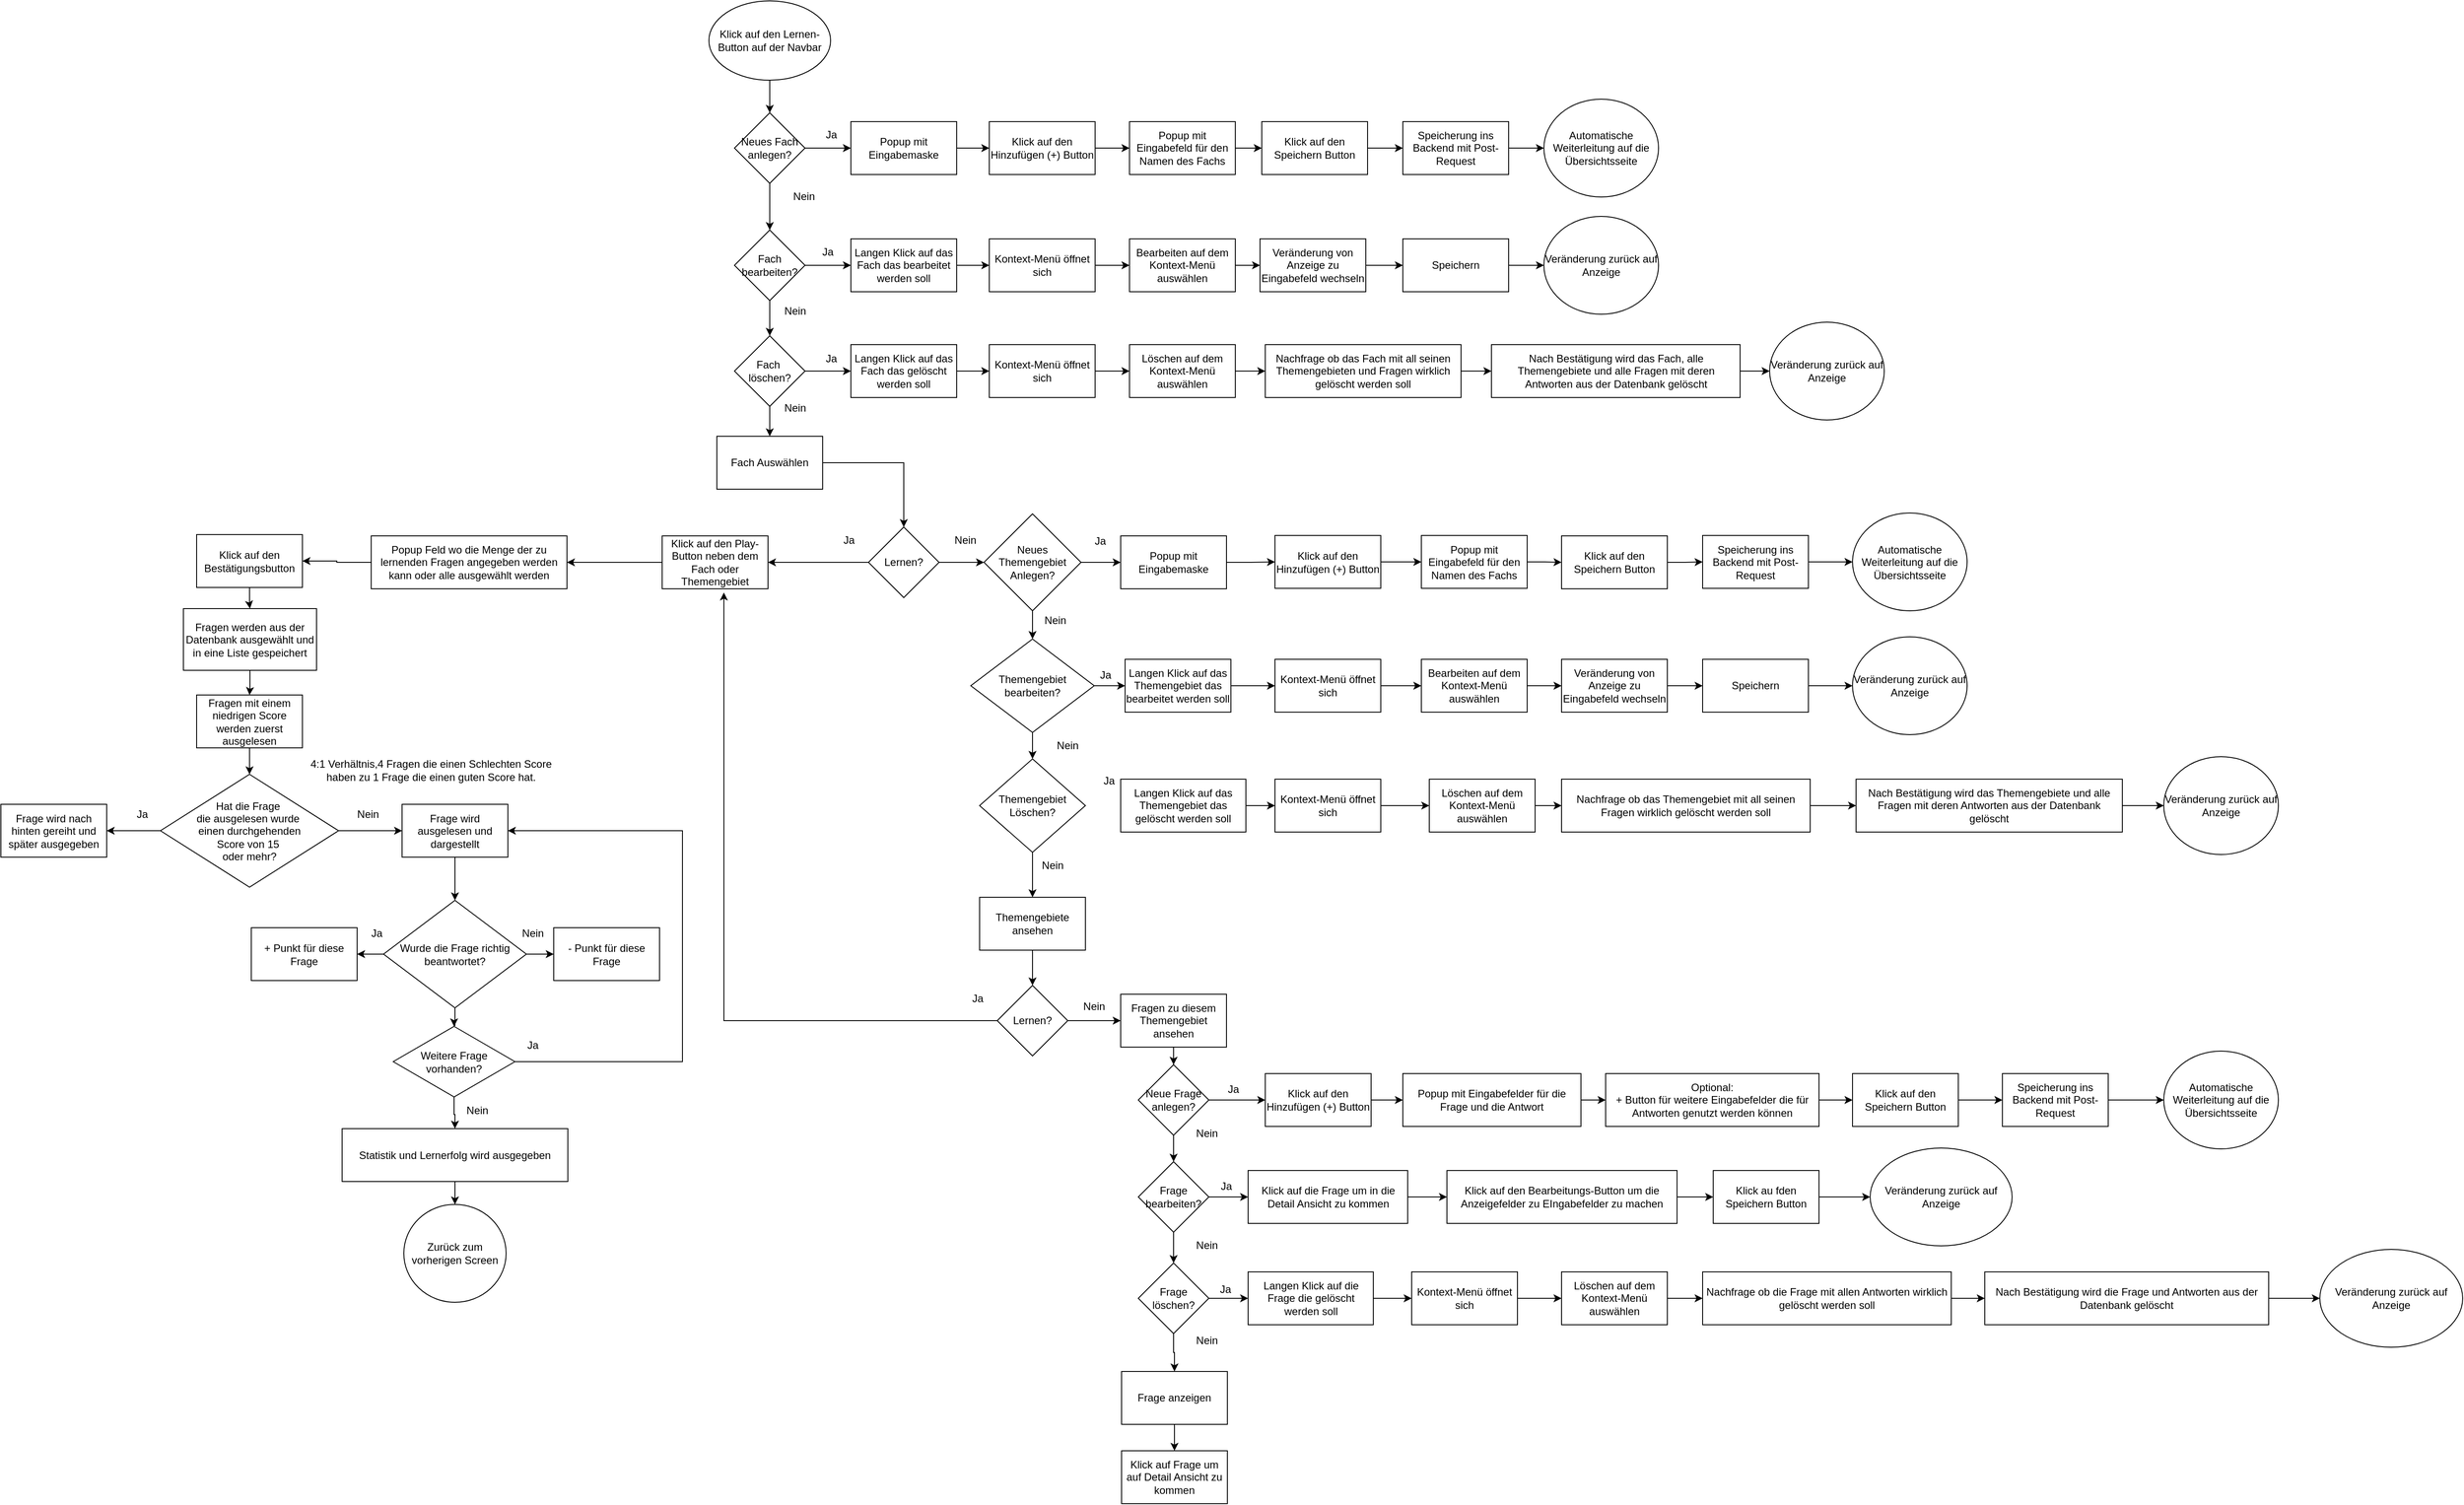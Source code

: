 <mxfile version="21.6.5" type="device">
  <diagram id="prtHgNgQTEPvFCAcTncT" name="Page-1">
    <mxGraphModel dx="4212" dy="2899" grid="1" gridSize="10" guides="1" tooltips="1" connect="1" arrows="1" fold="1" page="1" pageScale="1" pageWidth="827" pageHeight="1169" math="0" shadow="0">
      <root>
        <mxCell id="0" />
        <mxCell id="1" parent="0" />
        <mxCell id="PJmEuj4-qaOpQIZk54Vx-37" value="" style="edgeStyle=orthogonalEdgeStyle;rounded=0;orthogonalLoop=1;jettySize=auto;html=1;" edge="1" parent="1" source="PJmEuj4-qaOpQIZk54Vx-2" target="PJmEuj4-qaOpQIZk54Vx-22">
          <mxGeometry relative="1" as="geometry" />
        </mxCell>
        <mxCell id="PJmEuj4-qaOpQIZk54Vx-308" value="" style="edgeStyle=orthogonalEdgeStyle;rounded=0;orthogonalLoop=1;jettySize=auto;html=1;" edge="1" parent="1" source="PJmEuj4-qaOpQIZk54Vx-2" target="PJmEuj4-qaOpQIZk54Vx-274">
          <mxGeometry relative="1" as="geometry" />
        </mxCell>
        <mxCell id="PJmEuj4-qaOpQIZk54Vx-2" value="Lernen?" style="rhombus;whiteSpace=wrap;html=1;rounded=0;" vertex="1" parent="1">
          <mxGeometry x="534" y="257" width="80" height="80" as="geometry" />
        </mxCell>
        <mxCell id="PJmEuj4-qaOpQIZk54Vx-6" value="Ja" style="text;html=1;strokeColor=none;fillColor=none;align=center;verticalAlign=middle;whiteSpace=wrap;rounded=0;" vertex="1" parent="1">
          <mxGeometry x="482" y="257" width="60" height="30" as="geometry" />
        </mxCell>
        <mxCell id="PJmEuj4-qaOpQIZk54Vx-14" value="" style="edgeStyle=orthogonalEdgeStyle;rounded=0;orthogonalLoop=1;jettySize=auto;html=1;" edge="1" parent="1" source="PJmEuj4-qaOpQIZk54Vx-7" target="PJmEuj4-qaOpQIZk54Vx-13">
          <mxGeometry relative="1" as="geometry" />
        </mxCell>
        <mxCell id="PJmEuj4-qaOpQIZk54Vx-7" value="Themengebiete ansehen" style="whiteSpace=wrap;html=1;rounded=0;" vertex="1" parent="1">
          <mxGeometry x="660" y="677" width="120" height="60" as="geometry" />
        </mxCell>
        <mxCell id="PJmEuj4-qaOpQIZk54Vx-11" value="" style="edgeStyle=orthogonalEdgeStyle;rounded=0;orthogonalLoop=1;jettySize=auto;html=1;" edge="1" parent="1" source="PJmEuj4-qaOpQIZk54Vx-9" target="PJmEuj4-qaOpQIZk54Vx-2">
          <mxGeometry relative="1" as="geometry" />
        </mxCell>
        <mxCell id="PJmEuj4-qaOpQIZk54Vx-9" value="Fach Auswählen" style="whiteSpace=wrap;html=1;rounded=0;" vertex="1" parent="1">
          <mxGeometry x="362" y="154" width="120" height="60" as="geometry" />
        </mxCell>
        <mxCell id="PJmEuj4-qaOpQIZk54Vx-12" value="Nein" style="text;html=1;strokeColor=none;fillColor=none;align=center;verticalAlign=middle;whiteSpace=wrap;rounded=0;" vertex="1" parent="1">
          <mxGeometry x="614" y="257" width="60" height="30" as="geometry" />
        </mxCell>
        <mxCell id="PJmEuj4-qaOpQIZk54Vx-16" value="" style="edgeStyle=orthogonalEdgeStyle;rounded=0;orthogonalLoop=1;jettySize=auto;html=1;entryX=0.583;entryY=1.07;entryDx=0;entryDy=0;entryPerimeter=0;" edge="1" parent="1" source="PJmEuj4-qaOpQIZk54Vx-13" target="PJmEuj4-qaOpQIZk54Vx-274">
          <mxGeometry relative="1" as="geometry">
            <mxPoint x="407" y="332" as="targetPoint" />
          </mxGeometry>
        </mxCell>
        <mxCell id="PJmEuj4-qaOpQIZk54Vx-19" value="" style="edgeStyle=orthogonalEdgeStyle;rounded=0;orthogonalLoop=1;jettySize=auto;html=1;" edge="1" parent="1" source="PJmEuj4-qaOpQIZk54Vx-13" target="PJmEuj4-qaOpQIZk54Vx-18">
          <mxGeometry relative="1" as="geometry" />
        </mxCell>
        <mxCell id="PJmEuj4-qaOpQIZk54Vx-13" value="Lernen?" style="rhombus;whiteSpace=wrap;html=1;rounded=0;" vertex="1" parent="1">
          <mxGeometry x="680" y="777" width="80" height="80" as="geometry" />
        </mxCell>
        <mxCell id="PJmEuj4-qaOpQIZk54Vx-17" value="Ja" style="text;html=1;strokeColor=none;fillColor=none;align=center;verticalAlign=middle;whiteSpace=wrap;rounded=0;" vertex="1" parent="1">
          <mxGeometry x="628" y="777" width="60" height="30" as="geometry" />
        </mxCell>
        <mxCell id="PJmEuj4-qaOpQIZk54Vx-49" value="" style="edgeStyle=orthogonalEdgeStyle;rounded=0;orthogonalLoop=1;jettySize=auto;html=1;" edge="1" parent="1" source="PJmEuj4-qaOpQIZk54Vx-18" target="PJmEuj4-qaOpQIZk54Vx-48">
          <mxGeometry relative="1" as="geometry" />
        </mxCell>
        <mxCell id="PJmEuj4-qaOpQIZk54Vx-18" value="Fragen zu diesem Themengebiet ansehen" style="whiteSpace=wrap;html=1;rounded=0;" vertex="1" parent="1">
          <mxGeometry x="820" y="787" width="120" height="60" as="geometry" />
        </mxCell>
        <mxCell id="PJmEuj4-qaOpQIZk54Vx-34" value="" style="edgeStyle=orthogonalEdgeStyle;rounded=0;orthogonalLoop=1;jettySize=auto;html=1;" edge="1" parent="1" source="PJmEuj4-qaOpQIZk54Vx-22" target="PJmEuj4-qaOpQIZk54Vx-33">
          <mxGeometry relative="1" as="geometry" />
        </mxCell>
        <mxCell id="PJmEuj4-qaOpQIZk54Vx-113" value="" style="edgeStyle=orthogonalEdgeStyle;rounded=0;orthogonalLoop=1;jettySize=auto;html=1;" edge="1" parent="1" source="PJmEuj4-qaOpQIZk54Vx-22" target="PJmEuj4-qaOpQIZk54Vx-112">
          <mxGeometry relative="1" as="geometry" />
        </mxCell>
        <mxCell id="PJmEuj4-qaOpQIZk54Vx-22" value="Neues Themengebiet Anlegen?" style="rhombus;whiteSpace=wrap;html=1;rounded=0;" vertex="1" parent="1">
          <mxGeometry x="665" y="242" width="110" height="110" as="geometry" />
        </mxCell>
        <mxCell id="PJmEuj4-qaOpQIZk54Vx-27" value="" style="edgeStyle=orthogonalEdgeStyle;rounded=0;orthogonalLoop=1;jettySize=auto;html=1;" edge="1" parent="1" source="PJmEuj4-qaOpQIZk54Vx-24" target="PJmEuj4-qaOpQIZk54Vx-26">
          <mxGeometry relative="1" as="geometry" />
        </mxCell>
        <mxCell id="PJmEuj4-qaOpQIZk54Vx-246" value="" style="edgeStyle=orthogonalEdgeStyle;rounded=0;orthogonalLoop=1;jettySize=auto;html=1;" edge="1" parent="1" source="PJmEuj4-qaOpQIZk54Vx-24" target="PJmEuj4-qaOpQIZk54Vx-245">
          <mxGeometry relative="1" as="geometry" />
        </mxCell>
        <mxCell id="PJmEuj4-qaOpQIZk54Vx-24" value="Neues Fach anlegen?" style="rhombus;whiteSpace=wrap;html=1;rounded=0;" vertex="1" parent="1">
          <mxGeometry x="382" y="-213" width="80" height="80" as="geometry" />
        </mxCell>
        <mxCell id="PJmEuj4-qaOpQIZk54Vx-96" value="" style="edgeStyle=orthogonalEdgeStyle;rounded=0;orthogonalLoop=1;jettySize=auto;html=1;" edge="1" parent="1" source="PJmEuj4-qaOpQIZk54Vx-26" target="PJmEuj4-qaOpQIZk54Vx-83">
          <mxGeometry relative="1" as="geometry" />
        </mxCell>
        <mxCell id="PJmEuj4-qaOpQIZk54Vx-26" value="Popup mit Eingabemaske" style="whiteSpace=wrap;html=1;rounded=0;" vertex="1" parent="1">
          <mxGeometry x="514" y="-203" width="120" height="60" as="geometry" />
        </mxCell>
        <mxCell id="PJmEuj4-qaOpQIZk54Vx-29" value="Ja" style="text;html=1;strokeColor=none;fillColor=none;align=center;verticalAlign=middle;whiteSpace=wrap;rounded=0;" vertex="1" parent="1">
          <mxGeometry x="462" y="-203" width="60" height="30" as="geometry" />
        </mxCell>
        <mxCell id="PJmEuj4-qaOpQIZk54Vx-31" value="Nein" style="text;html=1;strokeColor=none;fillColor=none;align=center;verticalAlign=middle;whiteSpace=wrap;rounded=0;" vertex="1" parent="1">
          <mxGeometry x="431" y="-133" width="60" height="30" as="geometry" />
        </mxCell>
        <mxCell id="PJmEuj4-qaOpQIZk54Vx-111" value="" style="edgeStyle=orthogonalEdgeStyle;rounded=0;orthogonalLoop=1;jettySize=auto;html=1;" edge="1" parent="1" source="PJmEuj4-qaOpQIZk54Vx-33" target="PJmEuj4-qaOpQIZk54Vx-101">
          <mxGeometry relative="1" as="geometry" />
        </mxCell>
        <mxCell id="PJmEuj4-qaOpQIZk54Vx-33" value="Popup mit Eingabemaske" style="whiteSpace=wrap;html=1;rounded=0;" vertex="1" parent="1">
          <mxGeometry x="820" y="267" width="120" height="60" as="geometry" />
        </mxCell>
        <mxCell id="PJmEuj4-qaOpQIZk54Vx-65" style="edgeStyle=orthogonalEdgeStyle;rounded=0;orthogonalLoop=1;jettySize=auto;html=1;entryX=0.5;entryY=0;entryDx=0;entryDy=0;" edge="1" parent="1" source="PJmEuj4-qaOpQIZk54Vx-39" target="PJmEuj4-qaOpQIZk54Vx-24">
          <mxGeometry relative="1" as="geometry" />
        </mxCell>
        <mxCell id="PJmEuj4-qaOpQIZk54Vx-39" value="Klick auf den Lernen- Button auf der Navbar" style="ellipse;whiteSpace=wrap;html=1;" vertex="1" parent="1">
          <mxGeometry x="353" y="-340" width="138" height="90" as="geometry" />
        </mxCell>
        <mxCell id="PJmEuj4-qaOpQIZk54Vx-44" value="Ja" style="text;html=1;strokeColor=none;fillColor=none;align=center;verticalAlign=middle;whiteSpace=wrap;rounded=0;" vertex="1" parent="1">
          <mxGeometry x="767" y="258" width="60" height="30" as="geometry" />
        </mxCell>
        <mxCell id="PJmEuj4-qaOpQIZk54Vx-46" value="Nein" style="text;html=1;strokeColor=none;fillColor=none;align=center;verticalAlign=middle;whiteSpace=wrap;rounded=0;" vertex="1" parent="1">
          <mxGeometry x="716" y="348" width="60" height="30" as="geometry" />
        </mxCell>
        <mxCell id="PJmEuj4-qaOpQIZk54Vx-47" value="Nein" style="text;html=1;strokeColor=none;fillColor=none;align=center;verticalAlign=middle;whiteSpace=wrap;rounded=0;" vertex="1" parent="1">
          <mxGeometry x="760" y="786" width="60" height="30" as="geometry" />
        </mxCell>
        <mxCell id="PJmEuj4-qaOpQIZk54Vx-174" value="" style="edgeStyle=orthogonalEdgeStyle;rounded=0;orthogonalLoop=1;jettySize=auto;html=1;" edge="1" parent="1" source="PJmEuj4-qaOpQIZk54Vx-48" target="PJmEuj4-qaOpQIZk54Vx-160">
          <mxGeometry relative="1" as="geometry" />
        </mxCell>
        <mxCell id="PJmEuj4-qaOpQIZk54Vx-176" value="" style="edgeStyle=orthogonalEdgeStyle;rounded=0;orthogonalLoop=1;jettySize=auto;html=1;" edge="1" parent="1" source="PJmEuj4-qaOpQIZk54Vx-48" target="PJmEuj4-qaOpQIZk54Vx-175">
          <mxGeometry relative="1" as="geometry" />
        </mxCell>
        <mxCell id="PJmEuj4-qaOpQIZk54Vx-48" value="Neue Frage anlegen?" style="rhombus;whiteSpace=wrap;html=1;rounded=0;" vertex="1" parent="1">
          <mxGeometry x="840" y="867" width="80" height="80" as="geometry" />
        </mxCell>
        <mxCell id="PJmEuj4-qaOpQIZk54Vx-216" value="" style="edgeStyle=orthogonalEdgeStyle;rounded=0;orthogonalLoop=1;jettySize=auto;html=1;" edge="1" parent="1" source="PJmEuj4-qaOpQIZk54Vx-58" target="PJmEuj4-qaOpQIZk54Vx-215">
          <mxGeometry relative="1" as="geometry" />
        </mxCell>
        <mxCell id="PJmEuj4-qaOpQIZk54Vx-58" value="Frage anzeigen" style="whiteSpace=wrap;html=1;rounded=0;" vertex="1" parent="1">
          <mxGeometry x="821" y="1215" width="120" height="60" as="geometry" />
        </mxCell>
        <mxCell id="PJmEuj4-qaOpQIZk54Vx-60" value="Ja" style="text;html=1;strokeColor=none;fillColor=none;align=center;verticalAlign=middle;whiteSpace=wrap;rounded=0;" vertex="1" parent="1">
          <mxGeometry x="918" y="880" width="60" height="30" as="geometry" />
        </mxCell>
        <mxCell id="PJmEuj4-qaOpQIZk54Vx-61" value="Nein" style="text;html=1;strokeColor=none;fillColor=none;align=center;verticalAlign=middle;whiteSpace=wrap;rounded=0;" vertex="1" parent="1">
          <mxGeometry x="888" y="930" width="60" height="30" as="geometry" />
        </mxCell>
        <mxCell id="PJmEuj4-qaOpQIZk54Vx-86" value="" style="edgeStyle=orthogonalEdgeStyle;rounded=0;orthogonalLoop=1;jettySize=auto;html=1;" edge="1" parent="1" source="PJmEuj4-qaOpQIZk54Vx-83" target="PJmEuj4-qaOpQIZk54Vx-85">
          <mxGeometry relative="1" as="geometry" />
        </mxCell>
        <mxCell id="PJmEuj4-qaOpQIZk54Vx-83" value="Klick auf den Hinzufügen (+) Button " style="whiteSpace=wrap;html=1;" vertex="1" parent="1">
          <mxGeometry x="671" y="-203" width="120" height="60" as="geometry" />
        </mxCell>
        <mxCell id="PJmEuj4-qaOpQIZk54Vx-88" value="" style="edgeStyle=orthogonalEdgeStyle;rounded=0;orthogonalLoop=1;jettySize=auto;html=1;" edge="1" parent="1" source="PJmEuj4-qaOpQIZk54Vx-85" target="PJmEuj4-qaOpQIZk54Vx-87">
          <mxGeometry relative="1" as="geometry" />
        </mxCell>
        <mxCell id="PJmEuj4-qaOpQIZk54Vx-85" value="Popup mit Eingabefeld für den Namen des Fachs" style="whiteSpace=wrap;html=1;" vertex="1" parent="1">
          <mxGeometry x="830" y="-203" width="120" height="60" as="geometry" />
        </mxCell>
        <mxCell id="PJmEuj4-qaOpQIZk54Vx-90" value="" style="edgeStyle=orthogonalEdgeStyle;rounded=0;orthogonalLoop=1;jettySize=auto;html=1;" edge="1" parent="1" source="PJmEuj4-qaOpQIZk54Vx-87" target="PJmEuj4-qaOpQIZk54Vx-89">
          <mxGeometry relative="1" as="geometry" />
        </mxCell>
        <mxCell id="PJmEuj4-qaOpQIZk54Vx-87" value="Klick auf den Speichern Button" style="whiteSpace=wrap;html=1;" vertex="1" parent="1">
          <mxGeometry x="980" y="-203" width="120" height="60" as="geometry" />
        </mxCell>
        <mxCell id="PJmEuj4-qaOpQIZk54Vx-94" value="" style="edgeStyle=orthogonalEdgeStyle;rounded=0;orthogonalLoop=1;jettySize=auto;html=1;" edge="1" parent="1" source="PJmEuj4-qaOpQIZk54Vx-89" target="PJmEuj4-qaOpQIZk54Vx-93">
          <mxGeometry relative="1" as="geometry" />
        </mxCell>
        <mxCell id="PJmEuj4-qaOpQIZk54Vx-89" value="Speicherung ins Backend mit Post-Request" style="whiteSpace=wrap;html=1;" vertex="1" parent="1">
          <mxGeometry x="1140" y="-203" width="120" height="60" as="geometry" />
        </mxCell>
        <mxCell id="PJmEuj4-qaOpQIZk54Vx-93" value="Automatische Weiterleitung auf die Übersichtsseite" style="ellipse;whiteSpace=wrap;html=1;" vertex="1" parent="1">
          <mxGeometry x="1300" y="-228.5" width="130" height="111" as="geometry" />
        </mxCell>
        <mxCell id="PJmEuj4-qaOpQIZk54Vx-100" value="" style="edgeStyle=orthogonalEdgeStyle;rounded=0;orthogonalLoop=1;jettySize=auto;html=1;" edge="1" parent="1" source="PJmEuj4-qaOpQIZk54Vx-101" target="PJmEuj4-qaOpQIZk54Vx-103">
          <mxGeometry relative="1" as="geometry" />
        </mxCell>
        <mxCell id="PJmEuj4-qaOpQIZk54Vx-101" value="Klick auf den Hinzufügen (+) Button " style="whiteSpace=wrap;html=1;" vertex="1" parent="1">
          <mxGeometry x="995" y="266.5" width="120" height="60" as="geometry" />
        </mxCell>
        <mxCell id="PJmEuj4-qaOpQIZk54Vx-102" value="" style="edgeStyle=orthogonalEdgeStyle;rounded=0;orthogonalLoop=1;jettySize=auto;html=1;" edge="1" parent="1" source="PJmEuj4-qaOpQIZk54Vx-103" target="PJmEuj4-qaOpQIZk54Vx-105">
          <mxGeometry relative="1" as="geometry" />
        </mxCell>
        <mxCell id="PJmEuj4-qaOpQIZk54Vx-103" value="Popup mit Eingabefeld für den Namen des Fachs" style="whiteSpace=wrap;html=1;" vertex="1" parent="1">
          <mxGeometry x="1161" y="266.5" width="120" height="60" as="geometry" />
        </mxCell>
        <mxCell id="PJmEuj4-qaOpQIZk54Vx-104" value="" style="edgeStyle=orthogonalEdgeStyle;rounded=0;orthogonalLoop=1;jettySize=auto;html=1;" edge="1" parent="1" source="PJmEuj4-qaOpQIZk54Vx-105" target="PJmEuj4-qaOpQIZk54Vx-107">
          <mxGeometry relative="1" as="geometry" />
        </mxCell>
        <mxCell id="PJmEuj4-qaOpQIZk54Vx-105" value="Klick auf den Speichern Button" style="whiteSpace=wrap;html=1;" vertex="1" parent="1">
          <mxGeometry x="1320" y="267" width="120" height="60" as="geometry" />
        </mxCell>
        <mxCell id="PJmEuj4-qaOpQIZk54Vx-106" value="" style="edgeStyle=orthogonalEdgeStyle;rounded=0;orthogonalLoop=1;jettySize=auto;html=1;" edge="1" parent="1" source="PJmEuj4-qaOpQIZk54Vx-107" target="PJmEuj4-qaOpQIZk54Vx-108">
          <mxGeometry relative="1" as="geometry" />
        </mxCell>
        <mxCell id="PJmEuj4-qaOpQIZk54Vx-107" value="Speicherung ins Backend mit Post-Request" style="whiteSpace=wrap;html=1;" vertex="1" parent="1">
          <mxGeometry x="1480" y="266.5" width="120" height="60" as="geometry" />
        </mxCell>
        <mxCell id="PJmEuj4-qaOpQIZk54Vx-108" value="Automatische Weiterleitung auf die Übersichtsseite" style="ellipse;whiteSpace=wrap;html=1;" vertex="1" parent="1">
          <mxGeometry x="1650" y="241" width="130" height="111" as="geometry" />
        </mxCell>
        <mxCell id="PJmEuj4-qaOpQIZk54Vx-130" value="" style="edgeStyle=orthogonalEdgeStyle;rounded=0;orthogonalLoop=1;jettySize=auto;html=1;" edge="1" parent="1" source="PJmEuj4-qaOpQIZk54Vx-112" target="PJmEuj4-qaOpQIZk54Vx-118">
          <mxGeometry relative="1" as="geometry" />
        </mxCell>
        <mxCell id="PJmEuj4-qaOpQIZk54Vx-135" value="" style="edgeStyle=orthogonalEdgeStyle;rounded=0;orthogonalLoop=1;jettySize=auto;html=1;" edge="1" parent="1" source="PJmEuj4-qaOpQIZk54Vx-112" target="PJmEuj4-qaOpQIZk54Vx-134">
          <mxGeometry relative="1" as="geometry" />
        </mxCell>
        <mxCell id="PJmEuj4-qaOpQIZk54Vx-112" value="Themengebiet bearbeiten?" style="rhombus;whiteSpace=wrap;html=1;rounded=0;" vertex="1" parent="1">
          <mxGeometry x="650" y="384" width="140" height="106" as="geometry" />
        </mxCell>
        <mxCell id="PJmEuj4-qaOpQIZk54Vx-117" value="" style="edgeStyle=orthogonalEdgeStyle;rounded=0;orthogonalLoop=1;jettySize=auto;html=1;" edge="1" parent="1" source="PJmEuj4-qaOpQIZk54Vx-118" target="PJmEuj4-qaOpQIZk54Vx-120">
          <mxGeometry relative="1" as="geometry" />
        </mxCell>
        <mxCell id="PJmEuj4-qaOpQIZk54Vx-118" value="Langen Klick auf das Themengebiet das bearbeitet werden soll" style="whiteSpace=wrap;html=1;" vertex="1" parent="1">
          <mxGeometry x="825" y="407" width="120" height="60" as="geometry" />
        </mxCell>
        <mxCell id="PJmEuj4-qaOpQIZk54Vx-119" value="" style="edgeStyle=orthogonalEdgeStyle;rounded=0;orthogonalLoop=1;jettySize=auto;html=1;" edge="1" parent="1" source="PJmEuj4-qaOpQIZk54Vx-120" target="PJmEuj4-qaOpQIZk54Vx-122">
          <mxGeometry relative="1" as="geometry" />
        </mxCell>
        <mxCell id="PJmEuj4-qaOpQIZk54Vx-120" value="Kontext-Menü öffnet sich" style="whiteSpace=wrap;html=1;" vertex="1" parent="1">
          <mxGeometry x="995" y="407" width="120" height="60" as="geometry" />
        </mxCell>
        <mxCell id="PJmEuj4-qaOpQIZk54Vx-121" value="" style="edgeStyle=orthogonalEdgeStyle;rounded=0;orthogonalLoop=1;jettySize=auto;html=1;" edge="1" parent="1" source="PJmEuj4-qaOpQIZk54Vx-122" target="PJmEuj4-qaOpQIZk54Vx-124">
          <mxGeometry relative="1" as="geometry" />
        </mxCell>
        <mxCell id="PJmEuj4-qaOpQIZk54Vx-122" value="Bearbeiten auf dem Kontext-Menü auswählen" style="whiteSpace=wrap;html=1;" vertex="1" parent="1">
          <mxGeometry x="1161" y="407" width="120" height="60" as="geometry" />
        </mxCell>
        <mxCell id="PJmEuj4-qaOpQIZk54Vx-123" value="" style="edgeStyle=orthogonalEdgeStyle;rounded=0;orthogonalLoop=1;jettySize=auto;html=1;" edge="1" parent="1" source="PJmEuj4-qaOpQIZk54Vx-124" target="PJmEuj4-qaOpQIZk54Vx-127">
          <mxGeometry relative="1" as="geometry" />
        </mxCell>
        <mxCell id="PJmEuj4-qaOpQIZk54Vx-124" value="Veränderung von Anzeige zu Eingabefeld wechseln" style="whiteSpace=wrap;html=1;" vertex="1" parent="1">
          <mxGeometry x="1320" y="407" width="120" height="60" as="geometry" />
        </mxCell>
        <mxCell id="PJmEuj4-qaOpQIZk54Vx-125" value="Veränderung zurück auf Anzeige" style="ellipse;whiteSpace=wrap;html=1;" vertex="1" parent="1">
          <mxGeometry x="1650" y="381.5" width="130" height="111" as="geometry" />
        </mxCell>
        <mxCell id="PJmEuj4-qaOpQIZk54Vx-126" value="" style="edgeStyle=orthogonalEdgeStyle;rounded=0;orthogonalLoop=1;jettySize=auto;html=1;" edge="1" parent="1" source="PJmEuj4-qaOpQIZk54Vx-127" target="PJmEuj4-qaOpQIZk54Vx-125">
          <mxGeometry relative="1" as="geometry" />
        </mxCell>
        <mxCell id="PJmEuj4-qaOpQIZk54Vx-127" value="Speichern" style="whiteSpace=wrap;html=1;" vertex="1" parent="1">
          <mxGeometry x="1480" y="407" width="120" height="60" as="geometry" />
        </mxCell>
        <mxCell id="PJmEuj4-qaOpQIZk54Vx-131" value="Ja" style="text;html=1;strokeColor=none;fillColor=none;align=center;verticalAlign=middle;whiteSpace=wrap;rounded=0;" vertex="1" parent="1">
          <mxGeometry x="773" y="410" width="60" height="30" as="geometry" />
        </mxCell>
        <mxCell id="PJmEuj4-qaOpQIZk54Vx-132" value="Nein" style="text;html=1;strokeColor=none;fillColor=none;align=center;verticalAlign=middle;whiteSpace=wrap;rounded=0;" vertex="1" parent="1">
          <mxGeometry x="730" y="490" width="60" height="30" as="geometry" />
        </mxCell>
        <mxCell id="PJmEuj4-qaOpQIZk54Vx-136" value="" style="edgeStyle=orthogonalEdgeStyle;rounded=0;orthogonalLoop=1;jettySize=auto;html=1;" edge="1" parent="1" source="PJmEuj4-qaOpQIZk54Vx-134" target="PJmEuj4-qaOpQIZk54Vx-7">
          <mxGeometry relative="1" as="geometry" />
        </mxCell>
        <mxCell id="PJmEuj4-qaOpQIZk54Vx-134" value="Themengebiet Löschen?" style="rhombus;whiteSpace=wrap;html=1;rounded=0;" vertex="1" parent="1">
          <mxGeometry x="660" y="520" width="120" height="106" as="geometry" />
        </mxCell>
        <mxCell id="PJmEuj4-qaOpQIZk54Vx-137" value="Nein" style="text;html=1;strokeColor=none;fillColor=none;align=center;verticalAlign=middle;whiteSpace=wrap;rounded=0;" vertex="1" parent="1">
          <mxGeometry x="713" y="626" width="60" height="30" as="geometry" />
        </mxCell>
        <mxCell id="PJmEuj4-qaOpQIZk54Vx-138" value="Ja" style="text;html=1;strokeColor=none;fillColor=none;align=center;verticalAlign=middle;whiteSpace=wrap;rounded=0;" vertex="1" parent="1">
          <mxGeometry x="777" y="530" width="60" height="30" as="geometry" />
        </mxCell>
        <mxCell id="PJmEuj4-qaOpQIZk54Vx-143" value="" style="edgeStyle=orthogonalEdgeStyle;rounded=0;orthogonalLoop=1;jettySize=auto;html=1;" edge="1" parent="1" source="PJmEuj4-qaOpQIZk54Vx-144" target="PJmEuj4-qaOpQIZk54Vx-146">
          <mxGeometry relative="1" as="geometry" />
        </mxCell>
        <mxCell id="PJmEuj4-qaOpQIZk54Vx-144" value="Langen Klick auf das Themengebiet das gelöscht werden soll" style="whiteSpace=wrap;html=1;" vertex="1" parent="1">
          <mxGeometry x="820" y="543" width="142" height="60" as="geometry" />
        </mxCell>
        <mxCell id="PJmEuj4-qaOpQIZk54Vx-145" value="" style="edgeStyle=orthogonalEdgeStyle;rounded=0;orthogonalLoop=1;jettySize=auto;html=1;" edge="1" parent="1" source="PJmEuj4-qaOpQIZk54Vx-146" target="PJmEuj4-qaOpQIZk54Vx-148">
          <mxGeometry relative="1" as="geometry" />
        </mxCell>
        <mxCell id="PJmEuj4-qaOpQIZk54Vx-146" value="Kontext-Menü öffnet sich" style="whiteSpace=wrap;html=1;" vertex="1" parent="1">
          <mxGeometry x="995" y="543" width="120" height="60" as="geometry" />
        </mxCell>
        <mxCell id="PJmEuj4-qaOpQIZk54Vx-147" value="" style="edgeStyle=orthogonalEdgeStyle;rounded=0;orthogonalLoop=1;jettySize=auto;html=1;" edge="1" parent="1" source="PJmEuj4-qaOpQIZk54Vx-148" target="PJmEuj4-qaOpQIZk54Vx-150">
          <mxGeometry relative="1" as="geometry" />
        </mxCell>
        <mxCell id="PJmEuj4-qaOpQIZk54Vx-148" value="Löschen auf dem Kontext-Menü auswählen" style="whiteSpace=wrap;html=1;" vertex="1" parent="1">
          <mxGeometry x="1170" y="543" width="120" height="60" as="geometry" />
        </mxCell>
        <mxCell id="PJmEuj4-qaOpQIZk54Vx-149" value="" style="edgeStyle=orthogonalEdgeStyle;rounded=0;orthogonalLoop=1;jettySize=auto;html=1;" edge="1" parent="1" source="PJmEuj4-qaOpQIZk54Vx-150" target="PJmEuj4-qaOpQIZk54Vx-153">
          <mxGeometry relative="1" as="geometry" />
        </mxCell>
        <mxCell id="PJmEuj4-qaOpQIZk54Vx-150" value="Nachfrage ob das Themengebiet mit all seinen Fragen wirklich gelöscht werden soll" style="whiteSpace=wrap;html=1;" vertex="1" parent="1">
          <mxGeometry x="1320" y="543" width="282" height="60" as="geometry" />
        </mxCell>
        <mxCell id="PJmEuj4-qaOpQIZk54Vx-151" value="Veränderung zurück auf Anzeige" style="ellipse;whiteSpace=wrap;html=1;" vertex="1" parent="1">
          <mxGeometry x="2003" y="517.5" width="130" height="111" as="geometry" />
        </mxCell>
        <mxCell id="PJmEuj4-qaOpQIZk54Vx-152" value="" style="edgeStyle=orthogonalEdgeStyle;rounded=0;orthogonalLoop=1;jettySize=auto;html=1;" edge="1" parent="1" source="PJmEuj4-qaOpQIZk54Vx-153" target="PJmEuj4-qaOpQIZk54Vx-151">
          <mxGeometry relative="1" as="geometry" />
        </mxCell>
        <mxCell id="PJmEuj4-qaOpQIZk54Vx-153" value="Nach Bestätigung wird das Themengebiete und alle Fragen mit deren Antworten aus der Datenbank gelöscht" style="whiteSpace=wrap;html=1;" vertex="1" parent="1">
          <mxGeometry x="1654" y="543" width="302" height="60" as="geometry" />
        </mxCell>
        <mxCell id="PJmEuj4-qaOpQIZk54Vx-159" value="" style="edgeStyle=orthogonalEdgeStyle;rounded=0;orthogonalLoop=1;jettySize=auto;html=1;" edge="1" parent="1" source="PJmEuj4-qaOpQIZk54Vx-160" target="PJmEuj4-qaOpQIZk54Vx-162">
          <mxGeometry relative="1" as="geometry" />
        </mxCell>
        <mxCell id="PJmEuj4-qaOpQIZk54Vx-160" value="Klick auf den Hinzufügen (+) Button " style="whiteSpace=wrap;html=1;" vertex="1" parent="1">
          <mxGeometry x="984" y="877" width="120" height="60" as="geometry" />
        </mxCell>
        <mxCell id="PJmEuj4-qaOpQIZk54Vx-161" value="" style="edgeStyle=orthogonalEdgeStyle;rounded=0;orthogonalLoop=1;jettySize=auto;html=1;" edge="1" parent="1" source="PJmEuj4-qaOpQIZk54Vx-162" target="PJmEuj4-qaOpQIZk54Vx-173">
          <mxGeometry relative="1" as="geometry" />
        </mxCell>
        <mxCell id="PJmEuj4-qaOpQIZk54Vx-162" value="Popup mit Eingabefelder für die Frage und die Antwort" style="whiteSpace=wrap;html=1;" vertex="1" parent="1">
          <mxGeometry x="1140" y="877" width="202" height="60" as="geometry" />
        </mxCell>
        <mxCell id="PJmEuj4-qaOpQIZk54Vx-163" value="" style="edgeStyle=orthogonalEdgeStyle;rounded=0;orthogonalLoop=1;jettySize=auto;html=1;" edge="1" parent="1" source="PJmEuj4-qaOpQIZk54Vx-164" target="PJmEuj4-qaOpQIZk54Vx-166">
          <mxGeometry relative="1" as="geometry" />
        </mxCell>
        <mxCell id="PJmEuj4-qaOpQIZk54Vx-164" value="Klick auf den Speichern Button" style="whiteSpace=wrap;html=1;" vertex="1" parent="1">
          <mxGeometry x="1650" y="877" width="120" height="60" as="geometry" />
        </mxCell>
        <mxCell id="PJmEuj4-qaOpQIZk54Vx-165" value="" style="edgeStyle=orthogonalEdgeStyle;rounded=0;orthogonalLoop=1;jettySize=auto;html=1;" edge="1" parent="1" source="PJmEuj4-qaOpQIZk54Vx-166" target="PJmEuj4-qaOpQIZk54Vx-167">
          <mxGeometry relative="1" as="geometry" />
        </mxCell>
        <mxCell id="PJmEuj4-qaOpQIZk54Vx-166" value="Speicherung ins Backend mit Post-Request" style="whiteSpace=wrap;html=1;" vertex="1" parent="1">
          <mxGeometry x="1820" y="877" width="120" height="60" as="geometry" />
        </mxCell>
        <mxCell id="PJmEuj4-qaOpQIZk54Vx-167" value="Automatische Weiterleitung auf die Übersichtsseite" style="ellipse;whiteSpace=wrap;html=1;" vertex="1" parent="1">
          <mxGeometry x="2003" y="851.5" width="130" height="111" as="geometry" />
        </mxCell>
        <mxCell id="PJmEuj4-qaOpQIZk54Vx-172" value="" style="edgeStyle=orthogonalEdgeStyle;rounded=0;orthogonalLoop=1;jettySize=auto;html=1;" edge="1" parent="1" source="PJmEuj4-qaOpQIZk54Vx-173" target="PJmEuj4-qaOpQIZk54Vx-164">
          <mxGeometry relative="1" as="geometry" />
        </mxCell>
        <mxCell id="PJmEuj4-qaOpQIZk54Vx-173" value="Optional:&lt;br&gt;+ Button für weitere Eingabefelder die für Antworten genutzt werden können" style="whiteSpace=wrap;html=1;" vertex="1" parent="1">
          <mxGeometry x="1370" y="877" width="242" height="60" as="geometry" />
        </mxCell>
        <mxCell id="PJmEuj4-qaOpQIZk54Vx-178" value="" style="edgeStyle=orthogonalEdgeStyle;rounded=0;orthogonalLoop=1;jettySize=auto;html=1;" edge="1" parent="1" source="PJmEuj4-qaOpQIZk54Vx-175" target="PJmEuj4-qaOpQIZk54Vx-177">
          <mxGeometry relative="1" as="geometry" />
        </mxCell>
        <mxCell id="PJmEuj4-qaOpQIZk54Vx-197" value="" style="edgeStyle=orthogonalEdgeStyle;rounded=0;orthogonalLoop=1;jettySize=auto;html=1;" edge="1" parent="1" source="PJmEuj4-qaOpQIZk54Vx-175" target="PJmEuj4-qaOpQIZk54Vx-191">
          <mxGeometry relative="1" as="geometry" />
        </mxCell>
        <mxCell id="PJmEuj4-qaOpQIZk54Vx-175" value="Frage bearbeiten?" style="rhombus;whiteSpace=wrap;html=1;rounded=0;" vertex="1" parent="1">
          <mxGeometry x="840" y="977" width="80" height="80" as="geometry" />
        </mxCell>
        <mxCell id="PJmEuj4-qaOpQIZk54Vx-182" value="" style="edgeStyle=orthogonalEdgeStyle;rounded=0;orthogonalLoop=1;jettySize=auto;html=1;" edge="1" parent="1" source="PJmEuj4-qaOpQIZk54Vx-177" target="PJmEuj4-qaOpQIZk54Vx-58">
          <mxGeometry relative="1" as="geometry" />
        </mxCell>
        <mxCell id="PJmEuj4-qaOpQIZk54Vx-214" value="" style="edgeStyle=orthogonalEdgeStyle;rounded=0;orthogonalLoop=1;jettySize=auto;html=1;" edge="1" parent="1" source="PJmEuj4-qaOpQIZk54Vx-177" target="PJmEuj4-qaOpQIZk54Vx-202">
          <mxGeometry relative="1" as="geometry" />
        </mxCell>
        <mxCell id="PJmEuj4-qaOpQIZk54Vx-177" value="Frage löschen?" style="rhombus;whiteSpace=wrap;html=1;rounded=0;" vertex="1" parent="1">
          <mxGeometry x="840" y="1092" width="80" height="80" as="geometry" />
        </mxCell>
        <mxCell id="PJmEuj4-qaOpQIZk54Vx-179" value="Nein" style="text;html=1;strokeColor=none;fillColor=none;align=center;verticalAlign=middle;whiteSpace=wrap;rounded=0;" vertex="1" parent="1">
          <mxGeometry x="888" y="1057" width="60" height="30" as="geometry" />
        </mxCell>
        <mxCell id="PJmEuj4-qaOpQIZk54Vx-180" value="Nein" style="text;html=1;strokeColor=none;fillColor=none;align=center;verticalAlign=middle;whiteSpace=wrap;rounded=0;" vertex="1" parent="1">
          <mxGeometry x="888" y="1165" width="60" height="30" as="geometry" />
        </mxCell>
        <mxCell id="PJmEuj4-qaOpQIZk54Vx-190" value="" style="edgeStyle=orthogonalEdgeStyle;rounded=0;orthogonalLoop=1;jettySize=auto;html=1;" edge="1" parent="1" source="PJmEuj4-qaOpQIZk54Vx-191" target="PJmEuj4-qaOpQIZk54Vx-193">
          <mxGeometry relative="1" as="geometry" />
        </mxCell>
        <mxCell id="PJmEuj4-qaOpQIZk54Vx-191" value="Klick auf die Frage um in die Detail Ansicht zu kommen" style="whiteSpace=wrap;html=1;" vertex="1" parent="1">
          <mxGeometry x="964.5" y="987" width="181" height="60" as="geometry" />
        </mxCell>
        <mxCell id="PJmEuj4-qaOpQIZk54Vx-192" value="" style="edgeStyle=orthogonalEdgeStyle;rounded=0;orthogonalLoop=1;jettySize=auto;html=1;" edge="1" parent="1" source="PJmEuj4-qaOpQIZk54Vx-193" target="PJmEuj4-qaOpQIZk54Vx-196">
          <mxGeometry relative="1" as="geometry" />
        </mxCell>
        <mxCell id="PJmEuj4-qaOpQIZk54Vx-193" value="Klick auf den Bearbeitungs-Button um die Anzeigefelder zu EIngabefelder zu machen" style="whiteSpace=wrap;html=1;" vertex="1" parent="1">
          <mxGeometry x="1190" y="987" width="261" height="60" as="geometry" />
        </mxCell>
        <mxCell id="PJmEuj4-qaOpQIZk54Vx-194" value="Veränderung zurück auf Anzeige" style="ellipse;whiteSpace=wrap;html=1;" vertex="1" parent="1">
          <mxGeometry x="1670" y="961.5" width="161" height="111" as="geometry" />
        </mxCell>
        <mxCell id="PJmEuj4-qaOpQIZk54Vx-195" value="" style="edgeStyle=orthogonalEdgeStyle;rounded=0;orthogonalLoop=1;jettySize=auto;html=1;" edge="1" parent="1" source="PJmEuj4-qaOpQIZk54Vx-196" target="PJmEuj4-qaOpQIZk54Vx-194">
          <mxGeometry relative="1" as="geometry" />
        </mxCell>
        <mxCell id="PJmEuj4-qaOpQIZk54Vx-196" value="Klick au fden Speichern Button" style="whiteSpace=wrap;html=1;" vertex="1" parent="1">
          <mxGeometry x="1492" y="987" width="120" height="60" as="geometry" />
        </mxCell>
        <mxCell id="PJmEuj4-qaOpQIZk54Vx-201" value="" style="edgeStyle=orthogonalEdgeStyle;rounded=0;orthogonalLoop=1;jettySize=auto;html=1;" edge="1" parent="1" source="PJmEuj4-qaOpQIZk54Vx-202" target="PJmEuj4-qaOpQIZk54Vx-204">
          <mxGeometry relative="1" as="geometry" />
        </mxCell>
        <mxCell id="PJmEuj4-qaOpQIZk54Vx-202" value="Langen Klick auf die Frage die gelöscht werden soll" style="whiteSpace=wrap;html=1;" vertex="1" parent="1">
          <mxGeometry x="964.5" y="1102" width="142" height="60" as="geometry" />
        </mxCell>
        <mxCell id="PJmEuj4-qaOpQIZk54Vx-203" value="" style="edgeStyle=orthogonalEdgeStyle;rounded=0;orthogonalLoop=1;jettySize=auto;html=1;" edge="1" parent="1" source="PJmEuj4-qaOpQIZk54Vx-204" target="PJmEuj4-qaOpQIZk54Vx-206">
          <mxGeometry relative="1" as="geometry" />
        </mxCell>
        <mxCell id="PJmEuj4-qaOpQIZk54Vx-204" value="Kontext-Menü öffnet sich" style="whiteSpace=wrap;html=1;" vertex="1" parent="1">
          <mxGeometry x="1150" y="1102" width="120" height="60" as="geometry" />
        </mxCell>
        <mxCell id="PJmEuj4-qaOpQIZk54Vx-205" value="" style="edgeStyle=orthogonalEdgeStyle;rounded=0;orthogonalLoop=1;jettySize=auto;html=1;" edge="1" parent="1" source="PJmEuj4-qaOpQIZk54Vx-206" target="PJmEuj4-qaOpQIZk54Vx-208">
          <mxGeometry relative="1" as="geometry" />
        </mxCell>
        <mxCell id="PJmEuj4-qaOpQIZk54Vx-206" value="Löschen auf dem Kontext-Menü auswählen" style="whiteSpace=wrap;html=1;" vertex="1" parent="1">
          <mxGeometry x="1320" y="1102" width="120" height="60" as="geometry" />
        </mxCell>
        <mxCell id="PJmEuj4-qaOpQIZk54Vx-207" value="" style="edgeStyle=orthogonalEdgeStyle;rounded=0;orthogonalLoop=1;jettySize=auto;html=1;" edge="1" parent="1" source="PJmEuj4-qaOpQIZk54Vx-208" target="PJmEuj4-qaOpQIZk54Vx-211">
          <mxGeometry relative="1" as="geometry" />
        </mxCell>
        <mxCell id="PJmEuj4-qaOpQIZk54Vx-208" value="Nachfrage ob die Frage mit allen Antworten wirklich gelöscht werden soll" style="whiteSpace=wrap;html=1;" vertex="1" parent="1">
          <mxGeometry x="1480" y="1102" width="282" height="60" as="geometry" />
        </mxCell>
        <mxCell id="PJmEuj4-qaOpQIZk54Vx-209" value="Veränderung zurück auf Anzeige" style="ellipse;whiteSpace=wrap;html=1;" vertex="1" parent="1">
          <mxGeometry x="2180" y="1076.5" width="162" height="111" as="geometry" />
        </mxCell>
        <mxCell id="PJmEuj4-qaOpQIZk54Vx-210" value="" style="edgeStyle=orthogonalEdgeStyle;rounded=0;orthogonalLoop=1;jettySize=auto;html=1;" edge="1" parent="1" source="PJmEuj4-qaOpQIZk54Vx-211" target="PJmEuj4-qaOpQIZk54Vx-209">
          <mxGeometry relative="1" as="geometry" />
        </mxCell>
        <mxCell id="PJmEuj4-qaOpQIZk54Vx-211" value="Nach Bestätigung wird die Frage und Antworten aus der Datenbank gelöscht" style="whiteSpace=wrap;html=1;" vertex="1" parent="1">
          <mxGeometry x="1800" y="1102" width="322" height="60" as="geometry" />
        </mxCell>
        <mxCell id="PJmEuj4-qaOpQIZk54Vx-215" value="Klick auf Frage um auf Detail Ansicht zu kommen" style="whiteSpace=wrap;html=1;rounded=0;" vertex="1" parent="1">
          <mxGeometry x="821" y="1305" width="120" height="60" as="geometry" />
        </mxCell>
        <mxCell id="PJmEuj4-qaOpQIZk54Vx-217" value="Ja" style="text;html=1;strokeColor=none;fillColor=none;align=center;verticalAlign=middle;whiteSpace=wrap;rounded=0;" vertex="1" parent="1">
          <mxGeometry x="910" y="990" width="60" height="30" as="geometry" />
        </mxCell>
        <mxCell id="PJmEuj4-qaOpQIZk54Vx-218" value="Ja" style="text;html=1;strokeColor=none;fillColor=none;align=center;verticalAlign=middle;whiteSpace=wrap;rounded=0;" vertex="1" parent="1">
          <mxGeometry x="909" y="1107" width="60" height="30" as="geometry" />
        </mxCell>
        <mxCell id="PJmEuj4-qaOpQIZk54Vx-234" value="" style="edgeStyle=orthogonalEdgeStyle;rounded=0;orthogonalLoop=1;jettySize=auto;html=1;" edge="1" parent="1" source="PJmEuj4-qaOpQIZk54Vx-235" target="PJmEuj4-qaOpQIZk54Vx-237">
          <mxGeometry relative="1" as="geometry" />
        </mxCell>
        <mxCell id="PJmEuj4-qaOpQIZk54Vx-235" value="Langen Klick auf das Fach das bearbeitet werden soll" style="whiteSpace=wrap;html=1;" vertex="1" parent="1">
          <mxGeometry x="514" y="-70" width="120" height="60" as="geometry" />
        </mxCell>
        <mxCell id="PJmEuj4-qaOpQIZk54Vx-236" value="" style="edgeStyle=orthogonalEdgeStyle;rounded=0;orthogonalLoop=1;jettySize=auto;html=1;" edge="1" parent="1" source="PJmEuj4-qaOpQIZk54Vx-237" target="PJmEuj4-qaOpQIZk54Vx-239">
          <mxGeometry relative="1" as="geometry" />
        </mxCell>
        <mxCell id="PJmEuj4-qaOpQIZk54Vx-237" value="Kontext-Menü öffnet sich" style="whiteSpace=wrap;html=1;" vertex="1" parent="1">
          <mxGeometry x="671" y="-70" width="120" height="60" as="geometry" />
        </mxCell>
        <mxCell id="PJmEuj4-qaOpQIZk54Vx-238" value="" style="edgeStyle=orthogonalEdgeStyle;rounded=0;orthogonalLoop=1;jettySize=auto;html=1;" edge="1" parent="1" source="PJmEuj4-qaOpQIZk54Vx-239" target="PJmEuj4-qaOpQIZk54Vx-241">
          <mxGeometry relative="1" as="geometry" />
        </mxCell>
        <mxCell id="PJmEuj4-qaOpQIZk54Vx-239" value="Bearbeiten auf dem Kontext-Menü auswählen" style="whiteSpace=wrap;html=1;" vertex="1" parent="1">
          <mxGeometry x="830" y="-70" width="120" height="60" as="geometry" />
        </mxCell>
        <mxCell id="PJmEuj4-qaOpQIZk54Vx-240" value="" style="edgeStyle=orthogonalEdgeStyle;rounded=0;orthogonalLoop=1;jettySize=auto;html=1;" edge="1" parent="1" source="PJmEuj4-qaOpQIZk54Vx-241" target="PJmEuj4-qaOpQIZk54Vx-244">
          <mxGeometry relative="1" as="geometry" />
        </mxCell>
        <mxCell id="PJmEuj4-qaOpQIZk54Vx-241" value="Veränderung von Anzeige zu Eingabefeld wechseln" style="whiteSpace=wrap;html=1;" vertex="1" parent="1">
          <mxGeometry x="978" y="-70" width="120" height="60" as="geometry" />
        </mxCell>
        <mxCell id="PJmEuj4-qaOpQIZk54Vx-242" value="Veränderung zurück auf Anzeige" style="ellipse;whiteSpace=wrap;html=1;" vertex="1" parent="1">
          <mxGeometry x="1300" y="-95.5" width="130" height="111" as="geometry" />
        </mxCell>
        <mxCell id="PJmEuj4-qaOpQIZk54Vx-243" value="" style="edgeStyle=orthogonalEdgeStyle;rounded=0;orthogonalLoop=1;jettySize=auto;html=1;" edge="1" parent="1" source="PJmEuj4-qaOpQIZk54Vx-244" target="PJmEuj4-qaOpQIZk54Vx-242">
          <mxGeometry relative="1" as="geometry" />
        </mxCell>
        <mxCell id="PJmEuj4-qaOpQIZk54Vx-244" value="Speichern" style="whiteSpace=wrap;html=1;" vertex="1" parent="1">
          <mxGeometry x="1140" y="-70" width="120" height="60" as="geometry" />
        </mxCell>
        <mxCell id="PJmEuj4-qaOpQIZk54Vx-247" value="" style="edgeStyle=orthogonalEdgeStyle;rounded=0;orthogonalLoop=1;jettySize=auto;html=1;" edge="1" parent="1" source="PJmEuj4-qaOpQIZk54Vx-245" target="PJmEuj4-qaOpQIZk54Vx-235">
          <mxGeometry relative="1" as="geometry" />
        </mxCell>
        <mxCell id="PJmEuj4-qaOpQIZk54Vx-249" value="" style="edgeStyle=orthogonalEdgeStyle;rounded=0;orthogonalLoop=1;jettySize=auto;html=1;" edge="1" parent="1" source="PJmEuj4-qaOpQIZk54Vx-245" target="PJmEuj4-qaOpQIZk54Vx-248">
          <mxGeometry relative="1" as="geometry" />
        </mxCell>
        <mxCell id="PJmEuj4-qaOpQIZk54Vx-245" value="Fach bearbeiten?" style="rhombus;whiteSpace=wrap;html=1;rounded=0;" vertex="1" parent="1">
          <mxGeometry x="382" y="-80" width="80" height="80" as="geometry" />
        </mxCell>
        <mxCell id="PJmEuj4-qaOpQIZk54Vx-251" value="" style="edgeStyle=orthogonalEdgeStyle;rounded=0;orthogonalLoop=1;jettySize=auto;html=1;" edge="1" parent="1" source="PJmEuj4-qaOpQIZk54Vx-248" target="PJmEuj4-qaOpQIZk54Vx-9">
          <mxGeometry relative="1" as="geometry" />
        </mxCell>
        <mxCell id="PJmEuj4-qaOpQIZk54Vx-266" value="" style="edgeStyle=orthogonalEdgeStyle;rounded=0;orthogonalLoop=1;jettySize=auto;html=1;" edge="1" parent="1" source="PJmEuj4-qaOpQIZk54Vx-248" target="PJmEuj4-qaOpQIZk54Vx-256">
          <mxGeometry relative="1" as="geometry" />
        </mxCell>
        <mxCell id="PJmEuj4-qaOpQIZk54Vx-248" value="&lt;div&gt;Fach&amp;nbsp;&lt;/div&gt;&lt;div&gt;löschen?&lt;/div&gt;" style="rhombus;whiteSpace=wrap;html=1;rounded=0;" vertex="1" parent="1">
          <mxGeometry x="382" y="40" width="80" height="80" as="geometry" />
        </mxCell>
        <mxCell id="PJmEuj4-qaOpQIZk54Vx-250" value="Nein" style="text;html=1;strokeColor=none;fillColor=none;align=center;verticalAlign=middle;whiteSpace=wrap;rounded=0;" vertex="1" parent="1">
          <mxGeometry x="421" y="-3" width="60" height="30" as="geometry" />
        </mxCell>
        <mxCell id="PJmEuj4-qaOpQIZk54Vx-255" value="" style="edgeStyle=orthogonalEdgeStyle;rounded=0;orthogonalLoop=1;jettySize=auto;html=1;" edge="1" parent="1" source="PJmEuj4-qaOpQIZk54Vx-256" target="PJmEuj4-qaOpQIZk54Vx-258">
          <mxGeometry relative="1" as="geometry" />
        </mxCell>
        <mxCell id="PJmEuj4-qaOpQIZk54Vx-256" value="Langen Klick auf das Fach das gelöscht werden soll" style="whiteSpace=wrap;html=1;" vertex="1" parent="1">
          <mxGeometry x="514" y="50" width="120" height="60" as="geometry" />
        </mxCell>
        <mxCell id="PJmEuj4-qaOpQIZk54Vx-257" value="" style="edgeStyle=orthogonalEdgeStyle;rounded=0;orthogonalLoop=1;jettySize=auto;html=1;" edge="1" parent="1" source="PJmEuj4-qaOpQIZk54Vx-258" target="PJmEuj4-qaOpQIZk54Vx-260">
          <mxGeometry relative="1" as="geometry" />
        </mxCell>
        <mxCell id="PJmEuj4-qaOpQIZk54Vx-258" value="Kontext-Menü öffnet sich" style="whiteSpace=wrap;html=1;" vertex="1" parent="1">
          <mxGeometry x="671" y="50" width="120" height="60" as="geometry" />
        </mxCell>
        <mxCell id="PJmEuj4-qaOpQIZk54Vx-259" value="" style="edgeStyle=orthogonalEdgeStyle;rounded=0;orthogonalLoop=1;jettySize=auto;html=1;" edge="1" parent="1" source="PJmEuj4-qaOpQIZk54Vx-260" target="PJmEuj4-qaOpQIZk54Vx-262">
          <mxGeometry relative="1" as="geometry" />
        </mxCell>
        <mxCell id="PJmEuj4-qaOpQIZk54Vx-260" value="Löschen auf dem Kontext-Menü auswählen" style="whiteSpace=wrap;html=1;" vertex="1" parent="1">
          <mxGeometry x="830" y="50" width="120" height="60" as="geometry" />
        </mxCell>
        <mxCell id="PJmEuj4-qaOpQIZk54Vx-261" value="" style="edgeStyle=orthogonalEdgeStyle;rounded=0;orthogonalLoop=1;jettySize=auto;html=1;" edge="1" parent="1" source="PJmEuj4-qaOpQIZk54Vx-262" target="PJmEuj4-qaOpQIZk54Vx-265">
          <mxGeometry relative="1" as="geometry" />
        </mxCell>
        <mxCell id="PJmEuj4-qaOpQIZk54Vx-262" value="Nachfrage ob das Fach mit all seinen Themengebieten und Fragen wirklich gelöscht werden soll" style="whiteSpace=wrap;html=1;" vertex="1" parent="1">
          <mxGeometry x="984" y="50" width="222" height="60" as="geometry" />
        </mxCell>
        <mxCell id="PJmEuj4-qaOpQIZk54Vx-263" value="Veränderung zurück auf Anzeige" style="ellipse;whiteSpace=wrap;html=1;" vertex="1" parent="1">
          <mxGeometry x="1556" y="24.5" width="130" height="111" as="geometry" />
        </mxCell>
        <mxCell id="PJmEuj4-qaOpQIZk54Vx-264" value="" style="edgeStyle=orthogonalEdgeStyle;rounded=0;orthogonalLoop=1;jettySize=auto;html=1;" edge="1" parent="1" source="PJmEuj4-qaOpQIZk54Vx-265" target="PJmEuj4-qaOpQIZk54Vx-263">
          <mxGeometry relative="1" as="geometry" />
        </mxCell>
        <mxCell id="PJmEuj4-qaOpQIZk54Vx-265" value="Nach Bestätigung wird das Fach, alle Themengebiete und alle Fragen mit deren Antworten aus der Datenbank gelöscht" style="whiteSpace=wrap;html=1;" vertex="1" parent="1">
          <mxGeometry x="1240.5" y="50" width="282" height="60" as="geometry" />
        </mxCell>
        <mxCell id="PJmEuj4-qaOpQIZk54Vx-267" value="Nein" style="text;html=1;strokeColor=none;fillColor=none;align=center;verticalAlign=middle;whiteSpace=wrap;rounded=0;" vertex="1" parent="1">
          <mxGeometry x="421" y="107" width="60" height="30" as="geometry" />
        </mxCell>
        <mxCell id="PJmEuj4-qaOpQIZk54Vx-268" value="Ja" style="text;html=1;strokeColor=none;fillColor=none;align=center;verticalAlign=middle;whiteSpace=wrap;rounded=0;" vertex="1" parent="1">
          <mxGeometry x="458" y="-70" width="60" height="30" as="geometry" />
        </mxCell>
        <mxCell id="PJmEuj4-qaOpQIZk54Vx-269" value="Ja" style="text;html=1;strokeColor=none;fillColor=none;align=center;verticalAlign=middle;whiteSpace=wrap;rounded=0;" vertex="1" parent="1">
          <mxGeometry x="462" y="51" width="60" height="30" as="geometry" />
        </mxCell>
        <mxCell id="PJmEuj4-qaOpQIZk54Vx-273" value="" style="edgeStyle=orthogonalEdgeStyle;rounded=0;orthogonalLoop=1;jettySize=auto;html=1;" edge="1" parent="1" source="PJmEuj4-qaOpQIZk54Vx-274" target="PJmEuj4-qaOpQIZk54Vx-276">
          <mxGeometry relative="1" as="geometry" />
        </mxCell>
        <mxCell id="PJmEuj4-qaOpQIZk54Vx-274" value="Klick auf den Play-Button neben dem Fach oder Themengebiet" style="whiteSpace=wrap;html=1;" vertex="1" parent="1">
          <mxGeometry x="300" y="267" width="120" height="60" as="geometry" />
        </mxCell>
        <mxCell id="PJmEuj4-qaOpQIZk54Vx-275" value="" style="edgeStyle=orthogonalEdgeStyle;rounded=0;orthogonalLoop=1;jettySize=auto;html=1;" edge="1" parent="1" source="PJmEuj4-qaOpQIZk54Vx-276" target="PJmEuj4-qaOpQIZk54Vx-278">
          <mxGeometry relative="1" as="geometry" />
        </mxCell>
        <mxCell id="PJmEuj4-qaOpQIZk54Vx-276" value="Popup Feld wo die Menge der zu lernenden Fragen angegeben werden kann oder alle ausgewählt werden" style="whiteSpace=wrap;html=1;" vertex="1" parent="1">
          <mxGeometry x="-30" y="267" width="222" height="60" as="geometry" />
        </mxCell>
        <mxCell id="PJmEuj4-qaOpQIZk54Vx-277" value="" style="edgeStyle=orthogonalEdgeStyle;rounded=0;orthogonalLoop=1;jettySize=auto;html=1;" edge="1" parent="1" source="PJmEuj4-qaOpQIZk54Vx-278" target="PJmEuj4-qaOpQIZk54Vx-300">
          <mxGeometry relative="1" as="geometry" />
        </mxCell>
        <mxCell id="PJmEuj4-qaOpQIZk54Vx-278" value="Klick auf den Bestätigungsbutton" style="whiteSpace=wrap;html=1;" vertex="1" parent="1">
          <mxGeometry x="-228" y="265.5" width="120" height="60" as="geometry" />
        </mxCell>
        <mxCell id="PJmEuj4-qaOpQIZk54Vx-279" value="" style="edgeStyle=orthogonalEdgeStyle;rounded=0;orthogonalLoop=1;jettySize=auto;html=1;" edge="1" parent="1" source="PJmEuj4-qaOpQIZk54Vx-280" target="PJmEuj4-qaOpQIZk54Vx-285">
          <mxGeometry relative="1" as="geometry" />
        </mxCell>
        <mxCell id="PJmEuj4-qaOpQIZk54Vx-280" value="Frage wird ausgelesen und dargestellt" style="whiteSpace=wrap;html=1;" vertex="1" parent="1">
          <mxGeometry x="5" y="571.5" width="120" height="60" as="geometry" />
        </mxCell>
        <mxCell id="PJmEuj4-qaOpQIZk54Vx-281" value="Zurück zum vorherigen Screen" style="ellipse;whiteSpace=wrap;html=1;" vertex="1" parent="1">
          <mxGeometry x="7" y="1025.5" width="116" height="111" as="geometry" />
        </mxCell>
        <mxCell id="PJmEuj4-qaOpQIZk54Vx-282" value="" style="edgeStyle=orthogonalEdgeStyle;rounded=0;orthogonalLoop=1;jettySize=auto;html=1;" edge="1" parent="1" source="PJmEuj4-qaOpQIZk54Vx-285" target="PJmEuj4-qaOpQIZk54Vx-286">
          <mxGeometry relative="1" as="geometry" />
        </mxCell>
        <mxCell id="PJmEuj4-qaOpQIZk54Vx-283" value="" style="edgeStyle=orthogonalEdgeStyle;rounded=0;orthogonalLoop=1;jettySize=auto;html=1;" edge="1" parent="1" source="PJmEuj4-qaOpQIZk54Vx-285" target="PJmEuj4-qaOpQIZk54Vx-287">
          <mxGeometry relative="1" as="geometry" />
        </mxCell>
        <mxCell id="PJmEuj4-qaOpQIZk54Vx-284" value="" style="edgeStyle=orthogonalEdgeStyle;rounded=0;orthogonalLoop=1;jettySize=auto;html=1;" edge="1" parent="1" source="PJmEuj4-qaOpQIZk54Vx-285" target="PJmEuj4-qaOpQIZk54Vx-305">
          <mxGeometry relative="1" as="geometry" />
        </mxCell>
        <mxCell id="PJmEuj4-qaOpQIZk54Vx-285" value="Wurde die Frage richtig beantwortet?" style="rhombus;whiteSpace=wrap;html=1;" vertex="1" parent="1">
          <mxGeometry x="-16" y="680.5" width="162" height="122" as="geometry" />
        </mxCell>
        <mxCell id="PJmEuj4-qaOpQIZk54Vx-286" value="- Punkt für diese Frage" style="whiteSpace=wrap;html=1;" vertex="1" parent="1">
          <mxGeometry x="177" y="711.5" width="120" height="60" as="geometry" />
        </mxCell>
        <mxCell id="PJmEuj4-qaOpQIZk54Vx-287" value="+ Punkt für diese Frage" style="whiteSpace=wrap;html=1;" vertex="1" parent="1">
          <mxGeometry x="-166" y="711.5" width="120" height="60" as="geometry" />
        </mxCell>
        <mxCell id="PJmEuj4-qaOpQIZk54Vx-288" value="Ja" style="text;html=1;strokeColor=none;fillColor=none;align=center;verticalAlign=middle;whiteSpace=wrap;rounded=0;" vertex="1" parent="1">
          <mxGeometry x="-41" y="702.5" width="35" height="30" as="geometry" />
        </mxCell>
        <mxCell id="PJmEuj4-qaOpQIZk54Vx-289" value="Nein" style="text;html=1;strokeColor=none;fillColor=none;align=center;verticalAlign=middle;whiteSpace=wrap;rounded=0;" vertex="1" parent="1">
          <mxGeometry x="136" y="702.5" width="35" height="30" as="geometry" />
        </mxCell>
        <mxCell id="PJmEuj4-qaOpQIZk54Vx-290" value="" style="edgeStyle=orthogonalEdgeStyle;rounded=0;orthogonalLoop=1;jettySize=auto;html=1;" edge="1" parent="1" source="PJmEuj4-qaOpQIZk54Vx-291" target="PJmEuj4-qaOpQIZk54Vx-294">
          <mxGeometry relative="1" as="geometry" />
        </mxCell>
        <mxCell id="PJmEuj4-qaOpQIZk54Vx-291" value="Fragen mit einem niedrigen Score werden zuerst ausgelesen" style="whiteSpace=wrap;html=1;" vertex="1" parent="1">
          <mxGeometry x="-228" y="447.5" width="120" height="60" as="geometry" />
        </mxCell>
        <mxCell id="PJmEuj4-qaOpQIZk54Vx-292" value="" style="edgeStyle=orthogonalEdgeStyle;rounded=0;orthogonalLoop=1;jettySize=auto;html=1;" edge="1" parent="1" source="PJmEuj4-qaOpQIZk54Vx-294" target="PJmEuj4-qaOpQIZk54Vx-295">
          <mxGeometry relative="1" as="geometry" />
        </mxCell>
        <mxCell id="PJmEuj4-qaOpQIZk54Vx-293" value="" style="edgeStyle=orthogonalEdgeStyle;rounded=0;orthogonalLoop=1;jettySize=auto;html=1;" edge="1" parent="1" source="PJmEuj4-qaOpQIZk54Vx-294" target="PJmEuj4-qaOpQIZk54Vx-280">
          <mxGeometry relative="1" as="geometry" />
        </mxCell>
        <mxCell id="PJmEuj4-qaOpQIZk54Vx-294" value="&lt;div&gt;Hat die Frage&amp;nbsp;&lt;/div&gt;&lt;div&gt;die ausgelesen wurde&amp;nbsp;&lt;/div&gt;&lt;div&gt;einen durchgehenden&lt;/div&gt;&lt;div&gt;Score von 15&amp;nbsp;&lt;/div&gt;&lt;div&gt;oder mehr?&lt;/div&gt;" style="rhombus;whiteSpace=wrap;html=1;" vertex="1" parent="1">
          <mxGeometry x="-269" y="537.5" width="202" height="128" as="geometry" />
        </mxCell>
        <mxCell id="PJmEuj4-qaOpQIZk54Vx-295" value="Frage wird nach hinten gereiht und später ausgegeben" style="whiteSpace=wrap;html=1;" vertex="1" parent="1">
          <mxGeometry x="-450" y="571.5" width="120" height="60" as="geometry" />
        </mxCell>
        <mxCell id="PJmEuj4-qaOpQIZk54Vx-296" value="Ja" style="text;html=1;strokeColor=none;fillColor=none;align=center;verticalAlign=middle;whiteSpace=wrap;rounded=0;" vertex="1" parent="1">
          <mxGeometry x="-307" y="567.5" width="35" height="30" as="geometry" />
        </mxCell>
        <mxCell id="PJmEuj4-qaOpQIZk54Vx-297" value="Nein" style="text;html=1;strokeColor=none;fillColor=none;align=center;verticalAlign=middle;whiteSpace=wrap;rounded=0;" vertex="1" parent="1">
          <mxGeometry x="-51" y="567.5" width="35" height="30" as="geometry" />
        </mxCell>
        <mxCell id="PJmEuj4-qaOpQIZk54Vx-298" value="4:1 Verhältnis,4 Fragen die einen Schlechten Score haben zu 1 Frage die einen guten Score hat." style="text;html=1;strokeColor=none;fillColor=none;align=center;verticalAlign=middle;whiteSpace=wrap;rounded=0;" vertex="1" parent="1">
          <mxGeometry x="-107" y="517.5" width="290" height="30" as="geometry" />
        </mxCell>
        <mxCell id="PJmEuj4-qaOpQIZk54Vx-299" value="" style="edgeStyle=orthogonalEdgeStyle;rounded=0;orthogonalLoop=1;jettySize=auto;html=1;" edge="1" parent="1" source="PJmEuj4-qaOpQIZk54Vx-300" target="PJmEuj4-qaOpQIZk54Vx-291">
          <mxGeometry relative="1" as="geometry" />
        </mxCell>
        <mxCell id="PJmEuj4-qaOpQIZk54Vx-300" value="Fragen werden aus der Datenbank ausgewählt und in eine Liste gespeichert" style="whiteSpace=wrap;html=1;" vertex="1" parent="1">
          <mxGeometry x="-243" y="349.5" width="151" height="70" as="geometry" />
        </mxCell>
        <mxCell id="PJmEuj4-qaOpQIZk54Vx-301" value="" style="edgeStyle=orthogonalEdgeStyle;rounded=0;orthogonalLoop=1;jettySize=auto;html=1;" edge="1" parent="1" source="PJmEuj4-qaOpQIZk54Vx-302" target="PJmEuj4-qaOpQIZk54Vx-281">
          <mxGeometry relative="1" as="geometry" />
        </mxCell>
        <mxCell id="PJmEuj4-qaOpQIZk54Vx-302" value="Statistik und Lernerfolg wird ausgegeben" style="whiteSpace=wrap;html=1;" vertex="1" parent="1">
          <mxGeometry x="-63" y="939.5" width="256" height="60" as="geometry" />
        </mxCell>
        <mxCell id="PJmEuj4-qaOpQIZk54Vx-303" value="" style="edgeStyle=orthogonalEdgeStyle;rounded=0;orthogonalLoop=1;jettySize=auto;html=1;" edge="1" parent="1" source="PJmEuj4-qaOpQIZk54Vx-305" target="PJmEuj4-qaOpQIZk54Vx-302">
          <mxGeometry relative="1" as="geometry" />
        </mxCell>
        <mxCell id="PJmEuj4-qaOpQIZk54Vx-304" style="edgeStyle=orthogonalEdgeStyle;rounded=0;orthogonalLoop=1;jettySize=auto;html=1;entryX=1;entryY=0.5;entryDx=0;entryDy=0;" edge="1" parent="1" source="PJmEuj4-qaOpQIZk54Vx-305" target="PJmEuj4-qaOpQIZk54Vx-280">
          <mxGeometry relative="1" as="geometry">
            <mxPoint x="383" y="769.5" as="targetPoint" />
            <Array as="points">
              <mxPoint x="323" y="863.5" />
              <mxPoint x="323" y="601.5" />
            </Array>
          </mxGeometry>
        </mxCell>
        <mxCell id="PJmEuj4-qaOpQIZk54Vx-305" value="Weitere Frage vorhanden?" style="rhombus;whiteSpace=wrap;html=1;" vertex="1" parent="1">
          <mxGeometry x="-5" y="823.5" width="138" height="80" as="geometry" />
        </mxCell>
        <mxCell id="PJmEuj4-qaOpQIZk54Vx-306" value="Ja" style="text;html=1;strokeColor=none;fillColor=none;align=center;verticalAlign=middle;whiteSpace=wrap;rounded=0;" vertex="1" parent="1">
          <mxGeometry x="136" y="829.5" width="35" height="30" as="geometry" />
        </mxCell>
        <mxCell id="PJmEuj4-qaOpQIZk54Vx-307" value="Nein" style="text;html=1;strokeColor=none;fillColor=none;align=center;verticalAlign=middle;whiteSpace=wrap;rounded=0;" vertex="1" parent="1">
          <mxGeometry x="73" y="903.5" width="35" height="30" as="geometry" />
        </mxCell>
      </root>
    </mxGraphModel>
  </diagram>
</mxfile>
